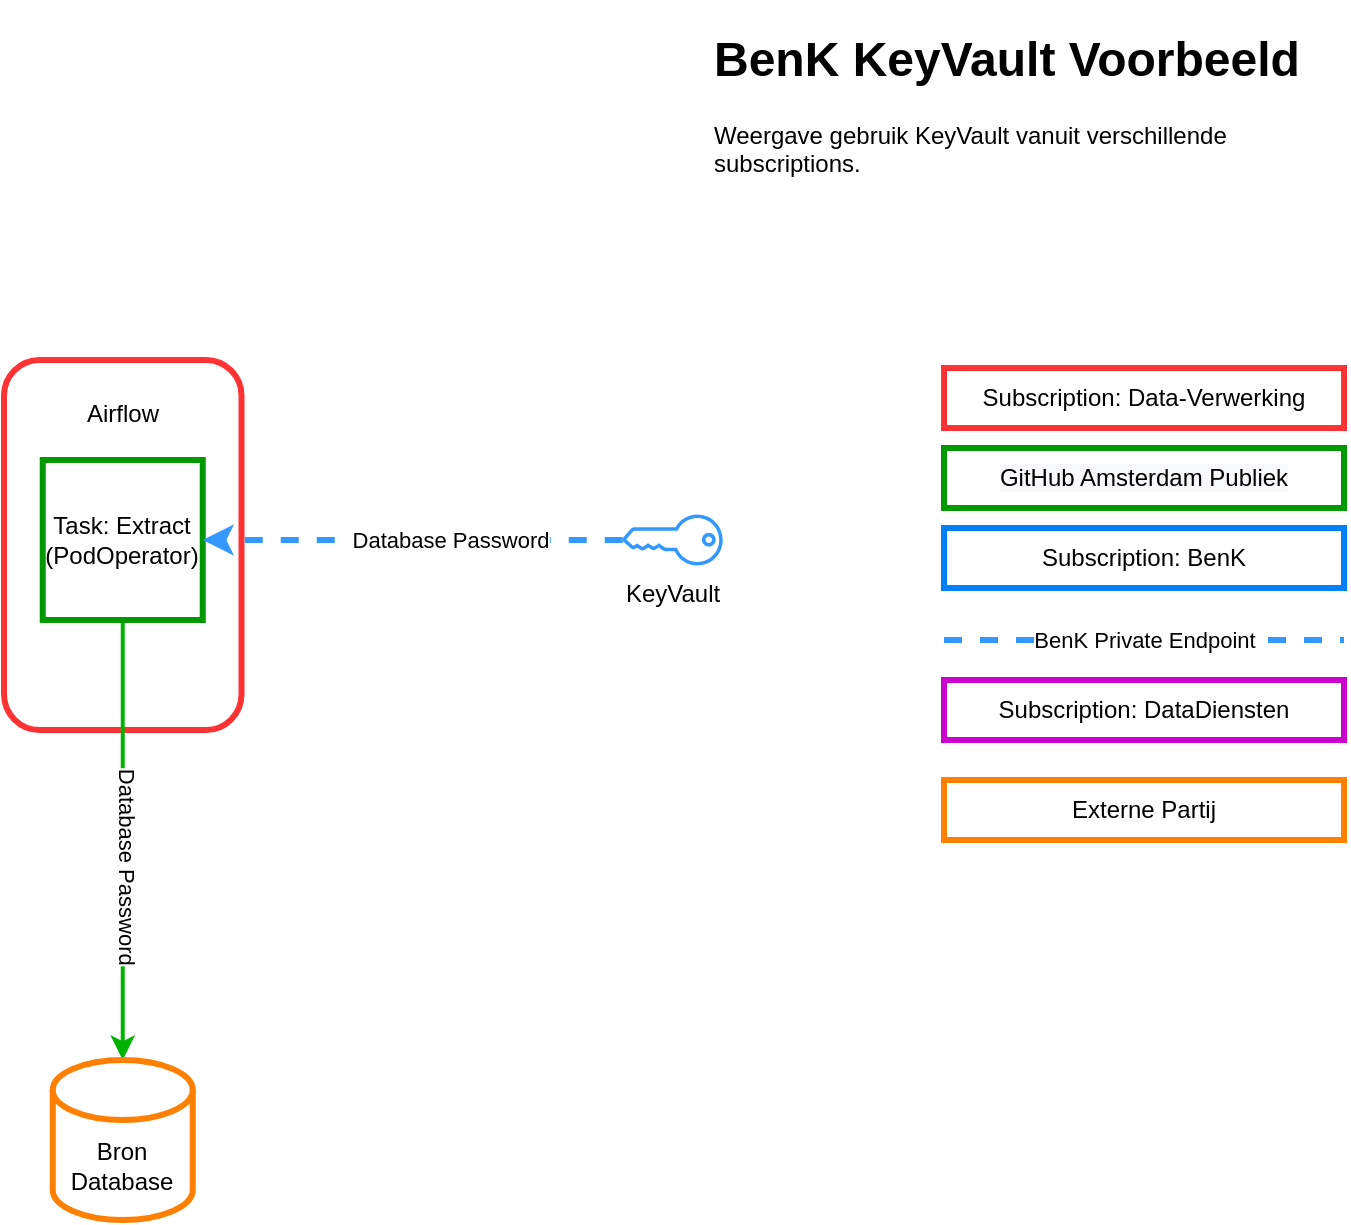 <mxfile version="18.1.2" type="device"><diagram id="PDxW4qbBJkB-Tb11k8Co" name="Page-1"><mxGraphModel dx="2014" dy="1137" grid="1" gridSize="10" guides="1" tooltips="1" connect="1" arrows="1" fold="1" page="1" pageScale="1" pageWidth="827" pageHeight="1169" math="0" shadow="0"><root><mxCell id="0"/><mxCell id="1" parent="0"/><mxCell id="-LfBPcR9lTN7VuZujYqv-29" value="" style="group;fillColor=default;" vertex="1" connectable="0" parent="1"><mxGeometry x="150" y="180" width="118.75" height="185" as="geometry"/></mxCell><mxCell id="-LfBPcR9lTN7VuZujYqv-3" value="" style="rounded=1;whiteSpace=wrap;html=1;strokeColor=#FF3333;strokeWidth=3;fillColor=none;" vertex="1" parent="-LfBPcR9lTN7VuZujYqv-29"><mxGeometry width="118.75" height="185.0" as="geometry"/></mxCell><mxCell id="-LfBPcR9lTN7VuZujYqv-28" value="Airflow" style="text;html=1;strokeColor=none;fillColor=none;align=center;verticalAlign=middle;whiteSpace=wrap;rounded=0;" vertex="1" parent="-LfBPcR9lTN7VuZujYqv-29"><mxGeometry x="22.837" y="10.882" width="73.077" height="32.647" as="geometry"/></mxCell><mxCell id="-LfBPcR9lTN7VuZujYqv-16" style="edgeStyle=orthogonalEdgeStyle;orthogonalLoop=1;jettySize=auto;html=1;rounded=1;strokeColor=#00B300;strokeWidth=2;exitX=0.5;exitY=1;exitDx=0;exitDy=0;" edge="1" parent="1" source="-LfBPcR9lTN7VuZujYqv-1" target="-LfBPcR9lTN7VuZujYqv-2"><mxGeometry relative="1" as="geometry"/></mxCell><mxCell id="-LfBPcR9lTN7VuZujYqv-21" value="Database Password" style="edgeLabel;html=1;align=center;verticalAlign=middle;resizable=0;points=[];rotation=90;" vertex="1" connectable="0" parent="-LfBPcR9lTN7VuZujYqv-16"><mxGeometry x="-0.164" y="1" relative="1" as="geometry"><mxPoint x="1" y="31" as="offset"/></mxGeometry></mxCell><mxCell id="-LfBPcR9lTN7VuZujYqv-1" value="Task: Extract&lt;br&gt;(PodOperator)" style="rounded=0;whiteSpace=wrap;html=1;strokeColor=#009900;strokeWidth=3;" vertex="1" parent="1"><mxGeometry x="169.37" y="230" width="80" height="80" as="geometry"/></mxCell><mxCell id="-LfBPcR9lTN7VuZujYqv-2" value="Bron&lt;br&gt;Database" style="shape=cylinder3;whiteSpace=wrap;html=1;boundedLbl=1;backgroundOutline=1;size=15;strokeColor=#FF8000;strokeWidth=3;fillColor=default;" vertex="1" parent="1"><mxGeometry x="174.37" y="530" width="70" height="80" as="geometry"/></mxCell><mxCell id="-LfBPcR9lTN7VuZujYqv-9" value="&lt;span style=&quot;&quot;&gt;Subscription:&amp;nbsp;&lt;/span&gt;&lt;span style=&quot;&quot;&gt;Data-Verwerking&lt;/span&gt;" style="whiteSpace=wrap;html=1;strokeColor=#FF3333;strokeWidth=3;" vertex="1" parent="1"><mxGeometry x="620" y="184" width="200" height="30" as="geometry"/></mxCell><mxCell id="-LfBPcR9lTN7VuZujYqv-10" value="&lt;span style=&quot;caret-color: rgb(0, 0, 0); color: rgb(0, 0, 0); font-family: Helvetica; font-size: 12px; font-style: normal; font-variant-caps: normal; font-weight: 400; letter-spacing: normal; text-align: center; text-indent: 0px; text-transform: none; word-spacing: 0px; -webkit-text-stroke-width: 0px; background-color: rgb(248, 249, 250); text-decoration: none; float: none; display: inline !important;&quot;&gt;GitHub Amsterdam Publiek&lt;/span&gt;" style="whiteSpace=wrap;html=1;strokeColor=#009900;rounded=0;strokeWidth=3;" vertex="1" parent="1"><mxGeometry x="620" y="224" width="200" height="30" as="geometry"/></mxCell><mxCell id="-LfBPcR9lTN7VuZujYqv-11" value="&lt;span style=&quot;&quot;&gt;Subscription:&amp;nbsp;&lt;/span&gt;&lt;span style=&quot;&quot;&gt;BenK&lt;/span&gt;" style="whiteSpace=wrap;html=1;strokeColor=#007FFF;strokeWidth=3;" vertex="1" parent="1"><mxGeometry x="620" y="264" width="200" height="30" as="geometry"/></mxCell><mxCell id="-LfBPcR9lTN7VuZujYqv-12" value="&lt;span style=&quot;&quot;&gt;Subscription:&amp;nbsp;&lt;/span&gt;&lt;span style=&quot;&quot;&gt;DataDiensten&lt;/span&gt;" style="whiteSpace=wrap;html=1;strokeColor=#CC00CC;strokeWidth=3;" vertex="1" parent="1"><mxGeometry x="620" y="340" width="200" height="30" as="geometry"/></mxCell><mxCell id="-LfBPcR9lTN7VuZujYqv-15" style="edgeStyle=orthogonalEdgeStyle;rounded=1;orthogonalLoop=1;jettySize=auto;html=1;entryX=1;entryY=0.5;entryDx=0;entryDy=0;strokeWidth=3;strokeColor=#3399FF;dashed=1;" edge="1" parent="1" source="-LfBPcR9lTN7VuZujYqv-13" target="-LfBPcR9lTN7VuZujYqv-1"><mxGeometry relative="1" as="geometry"/></mxCell><mxCell id="-LfBPcR9lTN7VuZujYqv-19" value="Database Password" style="edgeLabel;html=1;align=center;verticalAlign=middle;resizable=0;points=[];" vertex="1" connectable="0" parent="-LfBPcR9lTN7VuZujYqv-15"><mxGeometry x="-0.177" relative="1" as="geometry"><mxPoint as="offset"/></mxGeometry></mxCell><mxCell id="-LfBPcR9lTN7VuZujYqv-13" value="KeyVault" style="sketch=0;pointerEvents=1;shadow=0;dashed=0;html=1;strokeColor=none;fillColor=#3399FF;aspect=fixed;labelPosition=center;verticalLabelPosition=bottom;verticalAlign=top;align=center;outlineConnect=0;shape=mxgraph.vvd.tenant_key;direction=south;" vertex="1" parent="1"><mxGeometry x="459.37" y="257.25" width="50" height="25.5" as="geometry"/></mxCell><mxCell id="-LfBPcR9lTN7VuZujYqv-22" value="Externe Partij" style="whiteSpace=wrap;html=1;strokeColor=#FF8000;strokeWidth=3;" vertex="1" parent="1"><mxGeometry x="620" y="390" width="200" height="30" as="geometry"/></mxCell><mxCell id="-LfBPcR9lTN7VuZujYqv-23" value="&lt;h1&gt;BenK KeyVault Voorbeeld&amp;nbsp;&lt;/h1&gt;&lt;div&gt;Weergave gebruik KeyVault vanuit verschillende subscriptions.&lt;/div&gt;" style="text;html=1;strokeColor=none;fillColor=none;spacing=5;spacingTop=-20;whiteSpace=wrap;overflow=hidden;rounded=0;" vertex="1" parent="1"><mxGeometry x="500" y="10" width="310" height="120" as="geometry"/></mxCell><mxCell id="-LfBPcR9lTN7VuZujYqv-26" value="BenK Private Endpoint" style="endArrow=none;dashed=1;html=1;rounded=1;strokeColor=#3399FF;strokeWidth=3;" edge="1" parent="1"><mxGeometry width="50" height="50" relative="1" as="geometry"><mxPoint x="620" y="320" as="sourcePoint"/><mxPoint x="820" y="320" as="targetPoint"/></mxGeometry></mxCell></root></mxGraphModel></diagram></mxfile>
